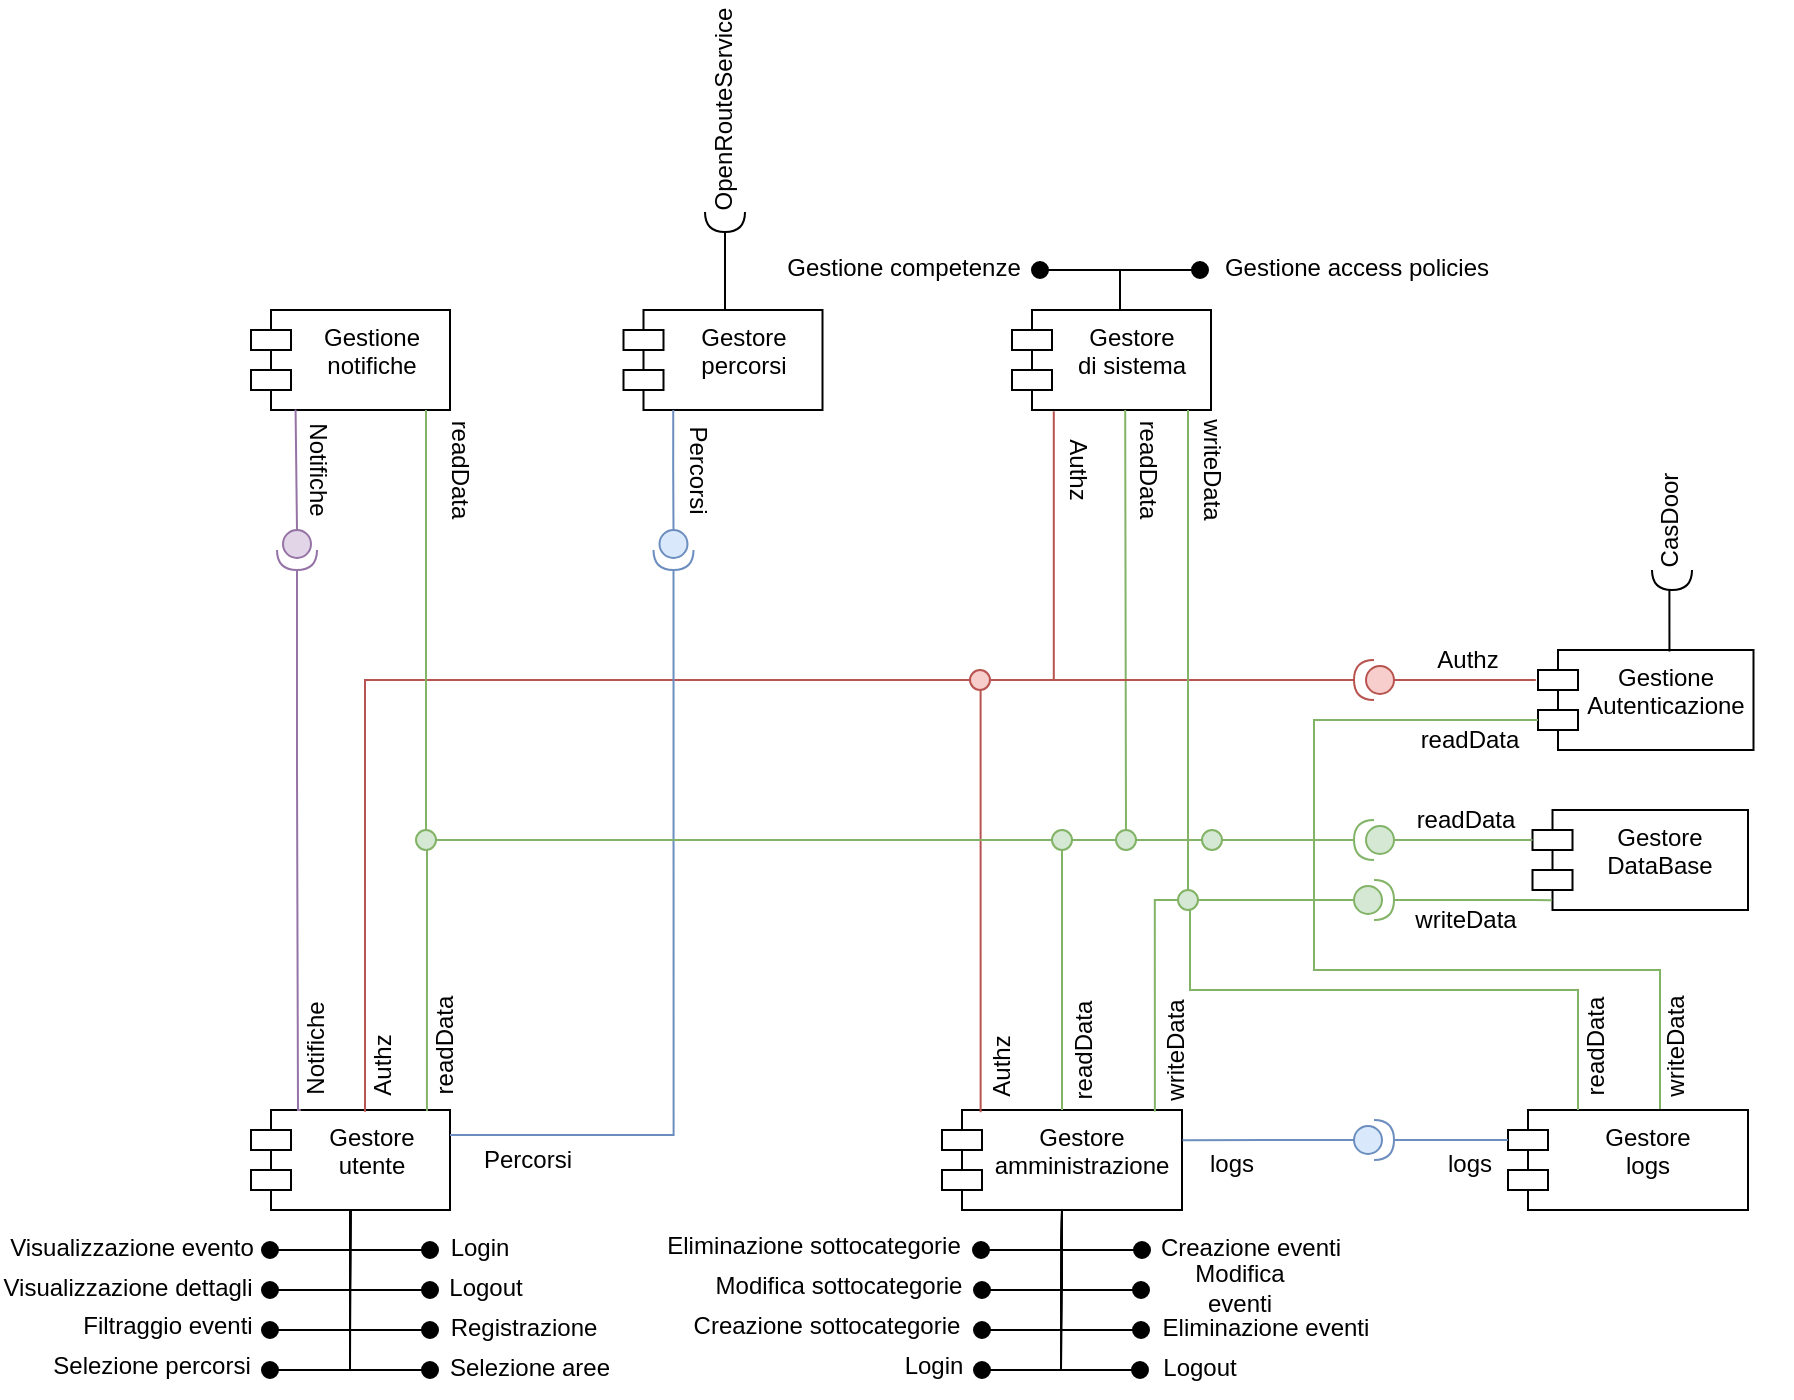 <mxfile version="24.2.5" type="device">
  <diagram name="Pagina-1" id="bZNuDVQKegFYLx4exZVK">
    <mxGraphModel dx="1396" dy="647" grid="1" gridSize="10" guides="1" tooltips="1" connect="1" arrows="1" fold="1" page="1" pageScale="1" pageWidth="827" pageHeight="1169" math="0" shadow="0">
      <root>
        <mxCell id="0" />
        <mxCell id="1" parent="0" />
        <mxCell id="vY_98w7-_kvQoHKUwf2a-1" value="Gestore utente" style="shape=module;align=left;spacingLeft=20;align=center;verticalAlign=top;whiteSpace=wrap;html=1;" parent="1" vertex="1">
          <mxGeometry x="-104.5" y="760" width="99.5" height="50" as="geometry" />
        </mxCell>
        <mxCell id="vY_98w7-_kvQoHKUwf2a-2" value="" style="html=1;verticalAlign=bottom;startArrow=oval;startFill=1;endArrow=none;startSize=8;curved=0;rounded=0;endFill=0;entryX=0.5;entryY=1;entryDx=0;entryDy=0;" parent="1" target="vY_98w7-_kvQoHKUwf2a-1" edge="1">
          <mxGeometry width="60" relative="1" as="geometry">
            <mxPoint x="-15" y="830" as="sourcePoint" />
            <mxPoint x="-118" y="261.86" as="targetPoint" />
            <Array as="points">
              <mxPoint x="-55" y="830" />
            </Array>
          </mxGeometry>
        </mxCell>
        <mxCell id="vY_98w7-_kvQoHKUwf2a-3" value="" style="html=1;verticalAlign=bottom;startArrow=oval;startFill=1;endArrow=none;startSize=8;curved=0;rounded=0;endFill=0;entryX=0.5;entryY=1;entryDx=0;entryDy=0;" parent="1" target="vY_98w7-_kvQoHKUwf2a-1" edge="1">
          <mxGeometry width="60" relative="1" as="geometry">
            <mxPoint x="-15" y="850" as="sourcePoint" />
            <mxPoint x="-55" y="820" as="targetPoint" />
            <Array as="points">
              <mxPoint x="-55" y="850" />
            </Array>
          </mxGeometry>
        </mxCell>
        <mxCell id="vY_98w7-_kvQoHKUwf2a-4" value="Login" style="text;html=1;align=center;verticalAlign=middle;whiteSpace=wrap;rounded=0;" parent="1" vertex="1">
          <mxGeometry x="-20" y="814" width="60" height="30" as="geometry" />
        </mxCell>
        <mxCell id="vY_98w7-_kvQoHKUwf2a-5" value="Logout" style="text;html=1;align=center;verticalAlign=middle;whiteSpace=wrap;rounded=0;" parent="1" vertex="1">
          <mxGeometry x="-17" y="834" width="60" height="30" as="geometry" />
        </mxCell>
        <mxCell id="vY_98w7-_kvQoHKUwf2a-6" value="Registrazione" style="text;html=1;align=center;verticalAlign=middle;whiteSpace=wrap;rounded=0;" parent="1" vertex="1">
          <mxGeometry x="-9" y="854" width="82" height="30" as="geometry" />
        </mxCell>
        <mxCell id="vY_98w7-_kvQoHKUwf2a-7" value="" style="html=1;verticalAlign=bottom;startArrow=oval;startFill=1;endArrow=none;startSize=8;curved=0;rounded=0;endFill=0;entryX=0.5;entryY=1;entryDx=0;entryDy=0;" parent="1" edge="1">
          <mxGeometry width="60" relative="1" as="geometry">
            <mxPoint x="-15" y="870" as="sourcePoint" />
            <mxPoint x="-55" y="830" as="targetPoint" />
            <Array as="points">
              <mxPoint x="-55" y="870" />
            </Array>
          </mxGeometry>
        </mxCell>
        <mxCell id="vY_98w7-_kvQoHKUwf2a-8" value="Gestione Autenticazione" style="shape=module;align=left;spacingLeft=20;align=center;verticalAlign=top;whiteSpace=wrap;html=1;" parent="1" vertex="1">
          <mxGeometry x="539" y="530" width="107.75" height="50" as="geometry" />
        </mxCell>
        <mxCell id="vY_98w7-_kvQoHKUwf2a-9" value="" style="shape=providedRequiredInterface;html=1;verticalLabelPosition=bottom;sketch=0;rotation=-180;fillColor=#f8cecc;strokeColor=#b85450;" parent="1" vertex="1">
          <mxGeometry x="447" y="535" width="20" height="20" as="geometry" />
        </mxCell>
        <mxCell id="vY_98w7-_kvQoHKUwf2a-10" value="Authz" style="text;html=1;align=center;verticalAlign=middle;whiteSpace=wrap;rounded=0;rotation=-90;" parent="1" vertex="1">
          <mxGeometry x="-68.5" y="723" width="60" height="30" as="geometry" />
        </mxCell>
        <mxCell id="vY_98w7-_kvQoHKUwf2a-11" value="Gestore&lt;div&gt;DataBase&lt;/div&gt;" style="shape=module;align=left;spacingLeft=20;align=center;verticalAlign=top;whiteSpace=wrap;html=1;" parent="1" vertex="1">
          <mxGeometry x="536.25" y="610" width="107.75" height="50" as="geometry" />
        </mxCell>
        <mxCell id="vY_98w7-_kvQoHKUwf2a-12" value="readData" style="text;html=1;align=center;verticalAlign=middle;whiteSpace=wrap;rounded=0;" parent="1" vertex="1">
          <mxGeometry x="475" y="560" width="60" height="30" as="geometry" />
        </mxCell>
        <mxCell id="vY_98w7-_kvQoHKUwf2a-13" value="" style="html=1;verticalAlign=bottom;startArrow=oval;startFill=1;endArrow=none;startSize=8;curved=0;rounded=0;endFill=0;entryX=0.5;entryY=1;entryDx=0;entryDy=0;" parent="1" edge="1">
          <mxGeometry width="60" relative="1" as="geometry">
            <mxPoint x="-95" y="830" as="sourcePoint" />
            <mxPoint x="-55" y="810" as="targetPoint" />
            <Array as="points">
              <mxPoint x="-55" y="830" />
            </Array>
          </mxGeometry>
        </mxCell>
        <mxCell id="vY_98w7-_kvQoHKUwf2a-14" value="Visualizzazione evento" style="text;html=1;align=center;verticalAlign=middle;whiteSpace=wrap;rounded=0;" parent="1" vertex="1">
          <mxGeometry x="-226" y="814" width="124" height="30" as="geometry" />
        </mxCell>
        <mxCell id="vY_98w7-_kvQoHKUwf2a-15" value="" style="html=1;verticalAlign=bottom;startArrow=oval;startFill=1;endArrow=none;startSize=8;curved=0;rounded=0;endFill=0;entryX=0.5;entryY=1;entryDx=0;entryDy=0;" parent="1" target="vY_98w7-_kvQoHKUwf2a-1" edge="1">
          <mxGeometry width="60" relative="1" as="geometry">
            <mxPoint x="-95" y="850" as="sourcePoint" />
            <mxPoint x="-55" y="830" as="targetPoint" />
            <Array as="points">
              <mxPoint x="-55" y="850" />
            </Array>
          </mxGeometry>
        </mxCell>
        <mxCell id="vY_98w7-_kvQoHKUwf2a-16" value="Visualizzazione dettagli" style="text;html=1;align=center;verticalAlign=middle;whiteSpace=wrap;rounded=0;" parent="1" vertex="1">
          <mxGeometry x="-230" y="834" width="128" height="30" as="geometry" />
        </mxCell>
        <mxCell id="vY_98w7-_kvQoHKUwf2a-17" value="" style="html=1;verticalAlign=bottom;startArrow=oval;startFill=1;endArrow=none;startSize=8;curved=0;rounded=0;endFill=0;entryX=0.5;entryY=1;entryDx=0;entryDy=0;" parent="1" target="vY_98w7-_kvQoHKUwf2a-1" edge="1">
          <mxGeometry width="60" relative="1" as="geometry">
            <mxPoint x="-95" y="870" as="sourcePoint" />
            <mxPoint x="-55" y="830" as="targetPoint" />
            <Array as="points">
              <mxPoint x="-55" y="870" />
            </Array>
          </mxGeometry>
        </mxCell>
        <mxCell id="vY_98w7-_kvQoHKUwf2a-18" value="Filtraggio eventi" style="text;html=1;align=center;verticalAlign=middle;whiteSpace=wrap;rounded=0;" parent="1" vertex="1">
          <mxGeometry x="-190" y="853" width="88" height="30" as="geometry" />
        </mxCell>
        <mxCell id="vY_98w7-_kvQoHKUwf2a-19" value="" style="html=1;verticalAlign=bottom;startArrow=oval;startFill=1;endArrow=none;startSize=8;curved=0;rounded=0;endFill=0;entryX=0.5;entryY=1;entryDx=0;entryDy=0;" parent="1" edge="1">
          <mxGeometry width="60" relative="1" as="geometry">
            <mxPoint x="-95" y="890" as="sourcePoint" />
            <mxPoint x="-55" y="830" as="targetPoint" />
            <Array as="points">
              <mxPoint x="-55" y="890" />
            </Array>
          </mxGeometry>
        </mxCell>
        <mxCell id="vY_98w7-_kvQoHKUwf2a-20" value="Selezione percorsi" style="text;html=1;align=center;verticalAlign=middle;whiteSpace=wrap;rounded=0;" parent="1" vertex="1">
          <mxGeometry x="-206.5" y="873" width="104" height="30" as="geometry" />
        </mxCell>
        <mxCell id="vY_98w7-_kvQoHKUwf2a-21" value="" style="html=1;verticalAlign=bottom;startArrow=oval;startFill=1;endArrow=none;startSize=8;curved=0;rounded=0;endFill=0;entryX=0.5;entryY=1;entryDx=0;entryDy=0;" parent="1" target="vY_98w7-_kvQoHKUwf2a-1" edge="1">
          <mxGeometry width="60" relative="1" as="geometry">
            <mxPoint x="-15" y="890" as="sourcePoint" />
            <mxPoint x="-55" y="850" as="targetPoint" />
            <Array as="points">
              <mxPoint x="-55" y="890" />
            </Array>
          </mxGeometry>
        </mxCell>
        <mxCell id="vY_98w7-_kvQoHKUwf2a-22" value="Selezione aree" style="text;html=1;align=center;verticalAlign=middle;whiteSpace=wrap;rounded=0;" parent="1" vertex="1">
          <mxGeometry x="-7" y="874" width="84" height="30" as="geometry" />
        </mxCell>
        <mxCell id="vY_98w7-_kvQoHKUwf2a-23" value="Gestore amministrazione" style="shape=module;align=left;spacingLeft=20;align=center;verticalAlign=top;whiteSpace=wrap;html=1;" parent="1" vertex="1">
          <mxGeometry x="241" y="760" width="120" height="50" as="geometry" />
        </mxCell>
        <mxCell id="vY_98w7-_kvQoHKUwf2a-24" value="" style="ellipse;whiteSpace=wrap;html=1;align=center;aspect=fixed;fillColor=none;strokeColor=none;resizable=0;perimeter=centerPerimeter;rotatable=0;allowArrows=0;points=[];outlineConnect=1;" parent="1" vertex="1">
          <mxGeometry x="655.75" y="630" width="10" height="10" as="geometry" />
        </mxCell>
        <mxCell id="vY_98w7-_kvQoHKUwf2a-25" value="writeData" style="text;html=1;align=center;verticalAlign=middle;whiteSpace=wrap;rounded=0;" parent="1" vertex="1">
          <mxGeometry x="455" y="650" width="96" height="30" as="geometry" />
        </mxCell>
        <mxCell id="vY_98w7-_kvQoHKUwf2a-26" value="&lt;div&gt;Gestione notifiche&lt;/div&gt;" style="shape=module;align=left;spacingLeft=20;align=center;verticalAlign=top;whiteSpace=wrap;html=1;" parent="1" vertex="1">
          <mxGeometry x="-104.5" y="360" width="99.5" height="50" as="geometry" />
        </mxCell>
        <mxCell id="vY_98w7-_kvQoHKUwf2a-27" value="" style="html=1;verticalAlign=bottom;startArrow=oval;startFill=1;endArrow=none;startSize=8;curved=0;rounded=0;endFill=0;entryX=0.5;entryY=1;entryDx=0;entryDy=0;" parent="1" target="vY_98w7-_kvQoHKUwf2a-23" edge="1">
          <mxGeometry width="60" relative="1" as="geometry">
            <mxPoint x="341" y="830" as="sourcePoint" />
            <mxPoint x="321" y="824" as="targetPoint" />
            <Array as="points">
              <mxPoint x="301" y="830" />
            </Array>
          </mxGeometry>
        </mxCell>
        <mxCell id="vY_98w7-_kvQoHKUwf2a-28" value="Creazione eventi" style="text;html=1;align=center;verticalAlign=middle;whiteSpace=wrap;rounded=0;" parent="1" vertex="1">
          <mxGeometry x="349" y="814" width="93" height="30" as="geometry" />
        </mxCell>
        <mxCell id="vY_98w7-_kvQoHKUwf2a-29" value="" style="html=1;verticalAlign=bottom;startArrow=oval;startFill=1;endArrow=none;startSize=8;curved=0;rounded=0;endFill=0;entryX=0.5;entryY=1;entryDx=0;entryDy=0;" parent="1" target="vY_98w7-_kvQoHKUwf2a-23" edge="1">
          <mxGeometry width="60" relative="1" as="geometry">
            <mxPoint x="340.5" y="850" as="sourcePoint" />
            <mxPoint x="300.5" y="830" as="targetPoint" />
            <Array as="points">
              <mxPoint x="300.5" y="850" />
            </Array>
          </mxGeometry>
        </mxCell>
        <mxCell id="vY_98w7-_kvQoHKUwf2a-30" value="Modifica eventi" style="text;html=1;align=center;verticalAlign=middle;whiteSpace=wrap;rounded=0;" parent="1" vertex="1">
          <mxGeometry x="349" y="834" width="82" height="30" as="geometry" />
        </mxCell>
        <mxCell id="vY_98w7-_kvQoHKUwf2a-31" value="" style="html=1;verticalAlign=bottom;startArrow=oval;startFill=1;endArrow=none;startSize=8;curved=0;rounded=0;endFill=0;" parent="1" edge="1">
          <mxGeometry width="60" relative="1" as="geometry">
            <mxPoint x="340.5" y="870" as="sourcePoint" />
            <mxPoint x="301" y="810" as="targetPoint" />
            <Array as="points">
              <mxPoint x="300.5" y="870" />
            </Array>
          </mxGeometry>
        </mxCell>
        <mxCell id="vY_98w7-_kvQoHKUwf2a-32" value="Eliminazione eventi" style="text;html=1;align=center;verticalAlign=middle;whiteSpace=wrap;rounded=0;" parent="1" vertex="1">
          <mxGeometry x="349" y="854" width="108" height="30" as="geometry" />
        </mxCell>
        <mxCell id="vY_98w7-_kvQoHKUwf2a-33" value="" style="html=1;verticalAlign=bottom;startArrow=oval;startFill=1;endArrow=none;startSize=8;curved=0;rounded=0;endFill=0;entryX=0.5;entryY=1;entryDx=0;entryDy=0;" parent="1" target="vY_98w7-_kvQoHKUwf2a-23" edge="1">
          <mxGeometry width="60" relative="1" as="geometry">
            <mxPoint x="261" y="870" as="sourcePoint" />
            <mxPoint x="301" y="810" as="targetPoint" />
            <Array as="points">
              <mxPoint x="300.5" y="870" />
            </Array>
          </mxGeometry>
        </mxCell>
        <mxCell id="vY_98w7-_kvQoHKUwf2a-34" value="Creazione sottocategorie" style="text;html=1;align=center;verticalAlign=middle;whiteSpace=wrap;rounded=0;" parent="1" vertex="1">
          <mxGeometry x="114" y="853" width="139" height="30" as="geometry" />
        </mxCell>
        <mxCell id="vY_98w7-_kvQoHKUwf2a-35" value="" style="html=1;verticalAlign=bottom;startArrow=oval;startFill=1;endArrow=none;startSize=8;curved=0;rounded=0;endFill=0;entryX=0.5;entryY=1;entryDx=0;entryDy=0;" parent="1" target="vY_98w7-_kvQoHKUwf2a-23" edge="1">
          <mxGeometry width="60" relative="1" as="geometry">
            <mxPoint x="261" y="850" as="sourcePoint" />
            <mxPoint x="311" y="820" as="targetPoint" />
            <Array as="points">
              <mxPoint x="301" y="850" />
            </Array>
          </mxGeometry>
        </mxCell>
        <mxCell id="vY_98w7-_kvQoHKUwf2a-36" value="Modifica sottocategorie" style="text;html=1;align=center;verticalAlign=middle;whiteSpace=wrap;rounded=0;" parent="1" vertex="1">
          <mxGeometry x="120" y="833" width="139" height="30" as="geometry" />
        </mxCell>
        <mxCell id="vY_98w7-_kvQoHKUwf2a-37" value="Percorsi" style="text;html=1;align=center;verticalAlign=middle;whiteSpace=wrap;rounded=0;" parent="1" vertex="1">
          <mxGeometry y="770" width="68" height="30" as="geometry" />
        </mxCell>
        <mxCell id="vY_98w7-_kvQoHKUwf2a-38" value="" style="html=1;verticalAlign=bottom;startArrow=oval;startFill=1;endArrow=none;startSize=8;curved=0;rounded=0;endFill=0;entryX=0.5;entryY=1;entryDx=0;entryDy=0;" parent="1" target="vY_98w7-_kvQoHKUwf2a-23" edge="1">
          <mxGeometry width="60" relative="1" as="geometry">
            <mxPoint x="260.5" y="830" as="sourcePoint" />
            <mxPoint x="301" y="810" as="targetPoint" />
            <Array as="points">
              <mxPoint x="300.5" y="830" />
            </Array>
          </mxGeometry>
        </mxCell>
        <mxCell id="vY_98w7-_kvQoHKUwf2a-39" value="Authz" style="text;html=1;align=center;verticalAlign=middle;whiteSpace=wrap;rounded=0;rotation=-90;" parent="1" vertex="1">
          <mxGeometry x="241" y="723" width="60" height="30" as="geometry" />
        </mxCell>
        <mxCell id="vY_98w7-_kvQoHKUwf2a-40" value="readData" style="text;html=1;align=center;verticalAlign=middle;whiteSpace=wrap;rounded=0;rotation=-90;" parent="1" vertex="1">
          <mxGeometry x="-37.5" y="713" width="60" height="30" as="geometry" />
        </mxCell>
        <mxCell id="vY_98w7-_kvQoHKUwf2a-41" value="readData" style="text;html=1;align=center;verticalAlign=middle;whiteSpace=wrap;rounded=0;rotation=-90;" parent="1" vertex="1">
          <mxGeometry x="282" y="715" width="60" height="30" as="geometry" />
        </mxCell>
        <mxCell id="vY_98w7-_kvQoHKUwf2a-42" value="Authz" style="text;html=1;align=center;verticalAlign=middle;whiteSpace=wrap;rounded=0;rotation=0;" parent="1" vertex="1">
          <mxGeometry x="474" y="520" width="60" height="30" as="geometry" />
        </mxCell>
        <mxCell id="vY_98w7-_kvQoHKUwf2a-43" value="" style="shape=providedRequiredInterface;html=1;verticalLabelPosition=bottom;sketch=0;rotation=90;fillColor=#e1d5e7;strokeColor=#9673a6;" parent="1" vertex="1">
          <mxGeometry x="-91.5" y="470" width="20" height="20" as="geometry" />
        </mxCell>
        <mxCell id="vY_98w7-_kvQoHKUwf2a-44" style="edgeStyle=orthogonalEdgeStyle;rounded=0;orthogonalLoop=1;jettySize=auto;html=1;entryX=0;entryY=0.5;entryDx=0;entryDy=0;entryPerimeter=0;endArrow=none;endFill=0;fillColor=#e1d5e7;strokeColor=#9673a6;exitX=0.224;exitY=0.995;exitDx=0;exitDy=0;exitPerimeter=0;" parent="1" source="vY_98w7-_kvQoHKUwf2a-26" edge="1">
          <mxGeometry relative="1" as="geometry">
            <Array as="points">
              <mxPoint x="-82" y="411" />
              <mxPoint x="-81" y="411" />
            </Array>
            <mxPoint x="-81.118" y="410.9" as="sourcePoint" />
            <mxPoint x="-81.5" y="470" as="targetPoint" />
          </mxGeometry>
        </mxCell>
        <mxCell id="vY_98w7-_kvQoHKUwf2a-45" style="edgeStyle=orthogonalEdgeStyle;rounded=0;orthogonalLoop=1;jettySize=auto;html=1;exitX=1;exitY=0.5;exitDx=0;exitDy=0;exitPerimeter=0;entryX=0.25;entryY=0;entryDx=0;entryDy=0;endArrow=none;endFill=0;fillColor=#e1d5e7;strokeColor=#9673a6;" parent="1" source="vY_98w7-_kvQoHKUwf2a-43" target="vY_98w7-_kvQoHKUwf2a-1" edge="1">
          <mxGeometry relative="1" as="geometry">
            <Array as="points">
              <mxPoint x="-81" y="590" />
              <mxPoint x="-81" y="590" />
              <mxPoint x="-81" y="760" />
            </Array>
          </mxGeometry>
        </mxCell>
        <mxCell id="vY_98w7-_kvQoHKUwf2a-46" value="&lt;div&gt;Notifiche&lt;/div&gt;" style="text;html=1;align=center;verticalAlign=middle;whiteSpace=wrap;rounded=0;rotation=-90;" parent="1" vertex="1">
          <mxGeometry x="-102" y="714" width="60" height="30" as="geometry" />
        </mxCell>
        <mxCell id="vY_98w7-_kvQoHKUwf2a-47" value="&lt;div&gt;Notifiche&lt;/div&gt;" style="text;html=1;align=center;verticalAlign=middle;whiteSpace=wrap;rounded=0;rotation=90;" parent="1" vertex="1">
          <mxGeometry x="-101" y="425" width="60" height="30" as="geometry" />
        </mxCell>
        <mxCell id="vY_98w7-_kvQoHKUwf2a-48" value="readData" style="text;html=1;align=center;verticalAlign=middle;whiteSpace=wrap;rounded=0;rotation=90;" parent="1" vertex="1">
          <mxGeometry x="-30" y="425" width="60" height="30" as="geometry" />
        </mxCell>
        <mxCell id="vY_98w7-_kvQoHKUwf2a-49" value="writeData" style="text;html=1;align=center;verticalAlign=middle;whiteSpace=wrap;rounded=0;rotation=-90;" parent="1" vertex="1">
          <mxGeometry x="328" y="715" width="60" height="30" as="geometry" />
        </mxCell>
        <mxCell id="vY_98w7-_kvQoHKUwf2a-50" value="readData" style="text;html=1;align=center;verticalAlign=middle;whiteSpace=wrap;rounded=0;" parent="1" vertex="1">
          <mxGeometry x="456" y="600" width="94" height="30" as="geometry" />
        </mxCell>
        <mxCell id="vY_98w7-_kvQoHKUwf2a-51" style="edgeStyle=orthogonalEdgeStyle;rounded=0;orthogonalLoop=1;jettySize=auto;html=1;exitX=1;exitY=0.5;exitDx=0;exitDy=0;exitPerimeter=0;entryX=0.5;entryY=0;entryDx=0;entryDy=0;endArrow=none;endFill=0;fillColor=#d5e8d4;strokeColor=#82b366;" parent="1" source="vY_98w7-_kvQoHKUwf2a-52" target="vY_98w7-_kvQoHKUwf2a-23" edge="1">
          <mxGeometry relative="1" as="geometry" />
        </mxCell>
        <mxCell id="zKJNEjwOh7rO1uzStmmF-22" style="edgeStyle=orthogonalEdgeStyle;rounded=0;orthogonalLoop=1;jettySize=auto;html=1;exitX=1;exitY=0.5;exitDx=0;exitDy=0;exitPerimeter=0;entryX=0.75;entryY=0;entryDx=0;entryDy=0;fillColor=#d5e8d4;strokeColor=#82b366;endArrow=none;endFill=0;" edge="1" parent="1" source="vY_98w7-_kvQoHKUwf2a-52" target="zKJNEjwOh7rO1uzStmmF-13">
          <mxGeometry relative="1" as="geometry">
            <Array as="points">
              <mxPoint x="427" y="625" />
              <mxPoint x="427" y="690" />
              <mxPoint x="600" y="690" />
              <mxPoint x="600" y="760" />
            </Array>
          </mxGeometry>
        </mxCell>
        <mxCell id="vY_98w7-_kvQoHKUwf2a-52" value="" style="shape=providedRequiredInterface;html=1;verticalLabelPosition=bottom;sketch=0;rotation=-180;fillColor=#d5e8d4;strokeColor=#82b366;" parent="1" vertex="1">
          <mxGeometry x="447" y="615" width="20" height="20" as="geometry" />
        </mxCell>
        <mxCell id="vY_98w7-_kvQoHKUwf2a-53" style="edgeStyle=orthogonalEdgeStyle;rounded=0;orthogonalLoop=1;jettySize=auto;html=1;exitX=0;exitY=0.5;exitDx=0;exitDy=0;exitPerimeter=0;entryX=0;entryY=0;entryDx=0;entryDy=15;entryPerimeter=0;endArrow=none;endFill=0;fillColor=#d5e8d4;strokeColor=#82b366;" parent="1" source="vY_98w7-_kvQoHKUwf2a-52" target="vY_98w7-_kvQoHKUwf2a-11" edge="1">
          <mxGeometry relative="1" as="geometry" />
        </mxCell>
        <mxCell id="vY_98w7-_kvQoHKUwf2a-54" style="edgeStyle=orthogonalEdgeStyle;rounded=0;orthogonalLoop=1;jettySize=auto;html=1;exitX=0;exitY=0.5;exitDx=0;exitDy=0;exitPerimeter=0;entryX=-0.01;entryY=0.299;entryDx=0;entryDy=0;entryPerimeter=0;endArrow=none;endFill=0;fillColor=#f8cecc;strokeColor=#b85450;" parent="1" source="vY_98w7-_kvQoHKUwf2a-9" target="vY_98w7-_kvQoHKUwf2a-8" edge="1">
          <mxGeometry relative="1" as="geometry" />
        </mxCell>
        <mxCell id="vY_98w7-_kvQoHKUwf2a-55" style="edgeStyle=orthogonalEdgeStyle;rounded=0;orthogonalLoop=1;jettySize=auto;html=1;exitX=1;exitY=0.5;exitDx=0;exitDy=0;exitPerimeter=0;endArrow=none;endFill=0;fillColor=#f8cecc;strokeColor=#b85450;entryX=0.573;entryY=0.018;entryDx=0;entryDy=0;entryPerimeter=0;" parent="1" source="vY_98w7-_kvQoHKUwf2a-9" target="vY_98w7-_kvQoHKUwf2a-1" edge="1">
          <mxGeometry relative="1" as="geometry">
            <mxPoint x="-140" y="720" as="targetPoint" />
          </mxGeometry>
        </mxCell>
        <mxCell id="vY_98w7-_kvQoHKUwf2a-56" style="edgeStyle=orthogonalEdgeStyle;rounded=0;orthogonalLoop=1;jettySize=auto;html=1;entryX=1;entryY=0.5;entryDx=0;entryDy=0;entryPerimeter=0;endArrow=none;endFill=0;fillColor=#d5e8d4;strokeColor=#82b366;" parent="1" target="vY_98w7-_kvQoHKUwf2a-52" edge="1">
          <mxGeometry relative="1" as="geometry">
            <mxPoint x="-17" y="410" as="sourcePoint" />
            <mxPoint x="399.0" y="625.0" as="targetPoint" />
            <Array as="points">
              <mxPoint x="-17" y="625" />
            </Array>
          </mxGeometry>
        </mxCell>
        <mxCell id="vY_98w7-_kvQoHKUwf2a-57" style="edgeStyle=orthogonalEdgeStyle;rounded=0;orthogonalLoop=1;jettySize=auto;html=1;exitX=1;exitY=0.5;exitDx=0;exitDy=0;exitPerimeter=0;entryX=0.161;entryY=0.023;entryDx=0;entryDy=0;entryPerimeter=0;endArrow=none;endFill=0;fillColor=#f8cecc;strokeColor=#b85450;" parent="1" source="vY_98w7-_kvQoHKUwf2a-9" target="vY_98w7-_kvQoHKUwf2a-23" edge="1">
          <mxGeometry relative="1" as="geometry" />
        </mxCell>
        <mxCell id="vY_98w7-_kvQoHKUwf2a-58" value="" style="shape=providedRequiredInterface;html=1;verticalLabelPosition=bottom;sketch=0;rotation=0;fillColor=#d5e8d4;strokeColor=#82b366;" parent="1" vertex="1">
          <mxGeometry x="447" y="645" width="20" height="20" as="geometry" />
        </mxCell>
        <mxCell id="vY_98w7-_kvQoHKUwf2a-59" style="edgeStyle=orthogonalEdgeStyle;rounded=0;orthogonalLoop=1;jettySize=auto;html=1;exitX=1;exitY=0.5;exitDx=0;exitDy=0;exitPerimeter=0;entryX=0.091;entryY=0.902;entryDx=0;entryDy=0;entryPerimeter=0;endArrow=none;endFill=0;fillColor=#d5e8d4;strokeColor=#82b366;" parent="1" source="vY_98w7-_kvQoHKUwf2a-58" target="vY_98w7-_kvQoHKUwf2a-11" edge="1">
          <mxGeometry relative="1" as="geometry">
            <mxPoint x="536" y="645" as="targetPoint" />
            <Array as="points">
              <mxPoint x="536" y="655" />
            </Array>
          </mxGeometry>
        </mxCell>
        <mxCell id="vY_98w7-_kvQoHKUwf2a-60" style="edgeStyle=orthogonalEdgeStyle;rounded=0;orthogonalLoop=1;jettySize=auto;html=1;exitX=0;exitY=0.5;exitDx=0;exitDy=0;exitPerimeter=0;entryX=0.887;entryY=0.016;entryDx=0;entryDy=0;entryPerimeter=0;endArrow=none;endFill=0;fillColor=#d5e8d4;strokeColor=#82b366;" parent="1" source="vY_98w7-_kvQoHKUwf2a-58" target="vY_98w7-_kvQoHKUwf2a-23" edge="1">
          <mxGeometry relative="1" as="geometry" />
        </mxCell>
        <mxCell id="vY_98w7-_kvQoHKUwf2a-61" value="Gestore percorsi" style="shape=module;align=left;spacingLeft=20;align=center;verticalAlign=top;whiteSpace=wrap;html=1;" parent="1" vertex="1">
          <mxGeometry x="81.75" y="360" width="99.5" height="50" as="geometry" />
        </mxCell>
        <mxCell id="vY_98w7-_kvQoHKUwf2a-62" style="edgeStyle=orthogonalEdgeStyle;rounded=0;orthogonalLoop=1;jettySize=auto;html=1;exitX=1;exitY=0.5;exitDx=0;exitDy=0;exitPerimeter=0;entryX=1;entryY=0.25;entryDx=0;entryDy=0;endArrow=none;endFill=0;fillColor=#dae8fc;strokeColor=#6c8ebf;" parent="1" source="vY_98w7-_kvQoHKUwf2a-63" target="vY_98w7-_kvQoHKUwf2a-1" edge="1">
          <mxGeometry relative="1" as="geometry">
            <Array as="points">
              <mxPoint x="107" y="773" />
            </Array>
          </mxGeometry>
        </mxCell>
        <mxCell id="vY_98w7-_kvQoHKUwf2a-63" value="" style="shape=providedRequiredInterface;html=1;verticalLabelPosition=bottom;sketch=0;rotation=90;fillColor=#dae8fc;strokeColor=#6c8ebf;" parent="1" vertex="1">
          <mxGeometry x="96.75" y="470" width="20" height="20" as="geometry" />
        </mxCell>
        <mxCell id="vY_98w7-_kvQoHKUwf2a-64" style="edgeStyle=orthogonalEdgeStyle;rounded=0;orthogonalLoop=1;jettySize=auto;html=1;exitX=0.25;exitY=1;exitDx=0;exitDy=0;entryX=0;entryY=0.5;entryDx=0;entryDy=0;entryPerimeter=0;endArrow=none;endFill=0;fillColor=#dae8fc;strokeColor=#6c8ebf;" parent="1" source="vY_98w7-_kvQoHKUwf2a-61" target="vY_98w7-_kvQoHKUwf2a-63" edge="1">
          <mxGeometry relative="1" as="geometry" />
        </mxCell>
        <mxCell id="vY_98w7-_kvQoHKUwf2a-65" value="Eliminazione sottocategorie" style="text;html=1;align=center;verticalAlign=middle;whiteSpace=wrap;rounded=0;" parent="1" vertex="1">
          <mxGeometry x="100" y="813" width="154" height="30" as="geometry" />
        </mxCell>
        <mxCell id="vY_98w7-_kvQoHKUwf2a-66" value="Percorsi" style="text;html=1;align=center;verticalAlign=middle;whiteSpace=wrap;rounded=0;rotation=90;" parent="1" vertex="1">
          <mxGeometry x="84.75" y="425" width="68" height="30" as="geometry" />
        </mxCell>
        <mxCell id="vY_98w7-_kvQoHKUwf2a-71" value="CasDoor" style="text;html=1;align=center;verticalAlign=middle;whiteSpace=wrap;rounded=0;rotation=-90;" parent="1" vertex="1">
          <mxGeometry x="575" y="450" width="60" height="30" as="geometry" />
        </mxCell>
        <mxCell id="vY_98w7-_kvQoHKUwf2a-72" value="" style="shape=requiredInterface;html=1;verticalLabelPosition=bottom;sketch=0;rotation=90;" parent="1" vertex="1">
          <mxGeometry x="127.5" y="306" width="10" height="20" as="geometry" />
        </mxCell>
        <mxCell id="vY_98w7-_kvQoHKUwf2a-73" value="OpenRouteService" style="text;html=1;align=center;verticalAlign=middle;whiteSpace=wrap;rounded=0;rotation=-90;" parent="1" vertex="1">
          <mxGeometry x="77" y="245" width="109" height="29" as="geometry" />
        </mxCell>
        <mxCell id="vY_98w7-_kvQoHKUwf2a-74" style="edgeStyle=orthogonalEdgeStyle;rounded=0;orthogonalLoop=1;jettySize=auto;html=1;exitX=0.5;exitY=0;exitDx=0;exitDy=0;entryX=1;entryY=0.5;entryDx=0;entryDy=0;entryPerimeter=0;endArrow=none;endFill=0;" parent="1" source="vY_98w7-_kvQoHKUwf2a-61" target="vY_98w7-_kvQoHKUwf2a-72" edge="1">
          <mxGeometry relative="1" as="geometry" />
        </mxCell>
        <mxCell id="vY_98w7-_kvQoHKUwf2a-75" style="edgeStyle=orthogonalEdgeStyle;rounded=0;orthogonalLoop=1;jettySize=auto;html=1;exitX=0;exitY=0;exitDx=0;exitDy=35;exitPerimeter=0;entryX=1;entryY=0.5;entryDx=0;entryDy=0;entryPerimeter=0;endArrow=none;endFill=0;fillColor=#d5e8d4;strokeColor=#82b366;" parent="1" source="vY_98w7-_kvQoHKUwf2a-8" target="vY_98w7-_kvQoHKUwf2a-52" edge="1">
          <mxGeometry relative="1" as="geometry" />
        </mxCell>
        <mxCell id="vY_98w7-_kvQoHKUwf2a-76" value="" style="shape=requiredInterface;html=1;verticalLabelPosition=bottom;sketch=0;rotation=90;" parent="1" vertex="1">
          <mxGeometry x="601" y="485" width="10" height="20" as="geometry" />
        </mxCell>
        <mxCell id="vY_98w7-_kvQoHKUwf2a-77" style="edgeStyle=orthogonalEdgeStyle;rounded=0;orthogonalLoop=1;jettySize=auto;html=1;exitX=1;exitY=0.5;exitDx=0;exitDy=0;exitPerimeter=0;entryX=0.61;entryY=0.014;entryDx=0;entryDy=0;entryPerimeter=0;endArrow=none;endFill=0;" parent="1" source="vY_98w7-_kvQoHKUwf2a-76" target="vY_98w7-_kvQoHKUwf2a-8" edge="1">
          <mxGeometry relative="1" as="geometry" />
        </mxCell>
        <mxCell id="BJdEKhWwsXjZd2oWK2sM-1" value="" style="html=1;verticalAlign=bottom;startArrow=oval;startFill=1;endArrow=none;startSize=8;curved=0;rounded=0;endFill=0;entryX=0.5;entryY=1;entryDx=0;entryDy=0;" parent="1" target="vY_98w7-_kvQoHKUwf2a-23" edge="1">
          <mxGeometry width="60" relative="1" as="geometry">
            <mxPoint x="261" y="890" as="sourcePoint" />
            <mxPoint x="301" y="830" as="targetPoint" />
            <Array as="points">
              <mxPoint x="300.5" y="890" />
            </Array>
          </mxGeometry>
        </mxCell>
        <mxCell id="BJdEKhWwsXjZd2oWK2sM-2" value="" style="html=1;verticalAlign=bottom;startArrow=oval;startFill=1;endArrow=none;startSize=8;curved=0;rounded=0;endFill=0;entryX=0.5;entryY=1;entryDx=0;entryDy=0;" parent="1" target="vY_98w7-_kvQoHKUwf2a-23" edge="1">
          <mxGeometry width="60" relative="1" as="geometry">
            <mxPoint x="340" y="890" as="sourcePoint" />
            <mxPoint x="301" y="830" as="targetPoint" />
            <Array as="points">
              <mxPoint x="300.5" y="890" />
            </Array>
          </mxGeometry>
        </mxCell>
        <mxCell id="BJdEKhWwsXjZd2oWK2sM-3" value="Login" style="text;html=1;align=center;verticalAlign=middle;whiteSpace=wrap;rounded=0;" parent="1" vertex="1">
          <mxGeometry x="217" y="873" width="40" height="30" as="geometry" />
        </mxCell>
        <mxCell id="BJdEKhWwsXjZd2oWK2sM-4" value="Logout" style="text;html=1;align=center;verticalAlign=middle;whiteSpace=wrap;rounded=0;" parent="1" vertex="1">
          <mxGeometry x="340" y="874" width="60" height="30" as="geometry" />
        </mxCell>
        <mxCell id="bgRyU9uftjAcLCPm4j8X-1" value="Gestore&lt;br&gt;di sistema" style="shape=module;align=left;spacingLeft=20;align=center;verticalAlign=top;whiteSpace=wrap;html=1;" parent="1" vertex="1">
          <mxGeometry x="276" y="360" width="99.5" height="50" as="geometry" />
        </mxCell>
        <mxCell id="bgRyU9uftjAcLCPm4j8X-4" value="readData" style="text;html=1;align=center;verticalAlign=middle;whiteSpace=wrap;rounded=0;rotation=90;" parent="1" vertex="1">
          <mxGeometry x="310" y="425" width="68" height="30" as="geometry" />
        </mxCell>
        <mxCell id="bgRyU9uftjAcLCPm4j8X-6" style="edgeStyle=orthogonalEdgeStyle;rounded=0;orthogonalLoop=1;jettySize=auto;html=1;exitX=0.75;exitY=1;exitDx=0;exitDy=0;entryX=1;entryY=0.5;entryDx=0;entryDy=0;entryPerimeter=0;endArrow=none;endFill=0;fillColor=#d5e8d4;strokeColor=#82b366;" parent="1" target="vY_98w7-_kvQoHKUwf2a-52" edge="1">
          <mxGeometry relative="1" as="geometry">
            <mxPoint x="332.625" y="410" as="sourcePoint" />
            <mxPoint x="333" y="470" as="targetPoint" />
            <Array as="points">
              <mxPoint x="333" y="411" />
              <mxPoint x="333" y="625" />
            </Array>
          </mxGeometry>
        </mxCell>
        <mxCell id="bgRyU9uftjAcLCPm4j8X-9" style="edgeStyle=orthogonalEdgeStyle;rounded=0;orthogonalLoop=1;jettySize=auto;html=1;exitX=0.75;exitY=1;exitDx=0;exitDy=0;entryX=0;entryY=0.5;entryDx=0;entryDy=0;entryPerimeter=0;endArrow=none;endFill=0;fillColor=#d5e8d4;strokeColor=#82b366;" parent="1" target="vY_98w7-_kvQoHKUwf2a-58" edge="1">
          <mxGeometry relative="1" as="geometry">
            <mxPoint x="366.178" y="659.501" as="sourcePoint" />
            <mxPoint x="364" y="470" as="targetPoint" />
            <Array as="points">
              <mxPoint x="364" y="655" />
            </Array>
          </mxGeometry>
        </mxCell>
        <mxCell id="bgRyU9uftjAcLCPm4j8X-10" value="writeData" style="text;html=1;align=center;verticalAlign=middle;whiteSpace=wrap;rounded=0;rotation=90;" parent="1" vertex="1">
          <mxGeometry x="342" y="425" width="68" height="30" as="geometry" />
        </mxCell>
        <mxCell id="bgRyU9uftjAcLCPm4j8X-12" value="&lt;div&gt;Authz&lt;/div&gt;" style="text;html=1;align=center;verticalAlign=middle;whiteSpace=wrap;rounded=0;rotation=90;" parent="1" vertex="1">
          <mxGeometry x="279" y="425" width="60" height="30" as="geometry" />
        </mxCell>
        <mxCell id="bgRyU9uftjAcLCPm4j8X-13" style="edgeStyle=orthogonalEdgeStyle;rounded=0;orthogonalLoop=1;jettySize=auto;html=1;exitX=0.21;exitY=1.013;exitDx=0;exitDy=0;exitPerimeter=0;entryX=1;entryY=0.5;entryDx=0;entryDy=0;entryPerimeter=0;endArrow=none;endFill=0;fillColor=#f8cecc;strokeColor=#b85450;" parent="1" source="bgRyU9uftjAcLCPm4j8X-1" target="vY_98w7-_kvQoHKUwf2a-9" edge="1">
          <mxGeometry relative="1" as="geometry">
            <mxPoint x="301" y="490" as="sourcePoint" />
          </mxGeometry>
        </mxCell>
        <mxCell id="bgRyU9uftjAcLCPm4j8X-25" value="" style="edgeStyle=orthogonalEdgeStyle;rounded=0;orthogonalLoop=1;jettySize=auto;html=1;exitX=0.75;exitY=1;exitDx=0;exitDy=0;entryX=0;entryY=0.5;entryDx=0;entryDy=0;entryPerimeter=0;endArrow=none;endFill=0;fillColor=#d5e8d4;strokeColor=#82b366;" parent="1" edge="1">
          <mxGeometry relative="1" as="geometry">
            <mxPoint x="364" y="410" as="sourcePoint" />
            <mxPoint x="359" y="655" as="targetPoint" />
            <Array as="points">
              <mxPoint x="364" y="655" />
            </Array>
          </mxGeometry>
        </mxCell>
        <mxCell id="bgRyU9uftjAcLCPm4j8X-32" value="" style="ellipse;whiteSpace=wrap;html=1;aspect=fixed;movable=1;resizable=1;rotatable=1;deletable=1;editable=1;locked=0;connectable=1;points=[];fillColor=#f8cecc;strokeColor=#b85450;" parent="1" vertex="1">
          <mxGeometry x="255" y="540" width="10" height="10" as="geometry" />
        </mxCell>
        <mxCell id="bgRyU9uftjAcLCPm4j8X-37" value="" style="html=1;verticalAlign=bottom;startArrow=oval;startFill=1;endArrow=none;startSize=8;curved=0;rounded=0;endFill=0;" parent="1" edge="1">
          <mxGeometry width="60" relative="1" as="geometry">
            <mxPoint x="370" y="340" as="sourcePoint" />
            <mxPoint x="330" y="360" as="targetPoint" />
            <Array as="points">
              <mxPoint x="330" y="340" />
            </Array>
          </mxGeometry>
        </mxCell>
        <mxCell id="bgRyU9uftjAcLCPm4j8X-38" value="Gestione access policies" style="text;html=1;align=center;verticalAlign=middle;whiteSpace=wrap;rounded=0;" parent="1" vertex="1">
          <mxGeometry x="378" y="324" width="141" height="30" as="geometry" />
        </mxCell>
        <mxCell id="bgRyU9uftjAcLCPm4j8X-40" value="" style="html=1;verticalAlign=bottom;startArrow=oval;startFill=1;endArrow=none;startSize=8;curved=0;rounded=0;endFill=0;" parent="1" edge="1">
          <mxGeometry width="60" relative="1" as="geometry">
            <mxPoint x="290" y="340" as="sourcePoint" />
            <mxPoint x="330" y="360" as="targetPoint" />
            <Array as="points">
              <mxPoint x="330" y="340" />
            </Array>
          </mxGeometry>
        </mxCell>
        <mxCell id="bgRyU9uftjAcLCPm4j8X-41" value="Gestione competenze" style="text;html=1;align=center;verticalAlign=middle;whiteSpace=wrap;rounded=0;" parent="1" vertex="1">
          <mxGeometry x="160.5" y="324" width="121.5" height="30" as="geometry" />
        </mxCell>
        <mxCell id="zKJNEjwOh7rO1uzStmmF-6" style="edgeStyle=orthogonalEdgeStyle;rounded=0;orthogonalLoop=1;jettySize=auto;html=1;exitX=1;exitY=0.5;exitDx=0;exitDy=0;exitPerimeter=0;entryX=0.884;entryY=0.009;entryDx=0;entryDy=0;entryPerimeter=0;endArrow=none;endFill=0;fillColor=#d5e8d4;strokeColor=#82b366;" edge="1" parent="1" source="vY_98w7-_kvQoHKUwf2a-52" target="vY_98w7-_kvQoHKUwf2a-1">
          <mxGeometry relative="1" as="geometry" />
        </mxCell>
        <mxCell id="zKJNEjwOh7rO1uzStmmF-7" value="" style="ellipse;whiteSpace=wrap;html=1;aspect=fixed;movable=1;resizable=1;rotatable=1;deletable=1;editable=1;locked=0;connectable=1;points=[];fillColor=#d5e8d4;strokeColor=#82b366;" vertex="1" parent="1">
          <mxGeometry x="-22" y="620" width="10" height="10" as="geometry" />
        </mxCell>
        <mxCell id="zKJNEjwOh7rO1uzStmmF-9" value="" style="ellipse;whiteSpace=wrap;html=1;aspect=fixed;movable=1;resizable=1;rotatable=1;deletable=1;editable=1;locked=0;connectable=1;points=[];fillColor=#d5e8d4;strokeColor=#82b366;" vertex="1" parent="1">
          <mxGeometry x="296" y="620" width="10" height="10" as="geometry" />
        </mxCell>
        <mxCell id="zKJNEjwOh7rO1uzStmmF-10" value="" style="ellipse;whiteSpace=wrap;html=1;aspect=fixed;movable=1;resizable=1;rotatable=1;deletable=1;editable=1;locked=0;connectable=1;points=[];fillColor=#d5e8d4;strokeColor=#82b366;" vertex="1" parent="1">
          <mxGeometry x="328" y="620" width="10" height="10" as="geometry" />
        </mxCell>
        <mxCell id="zKJNEjwOh7rO1uzStmmF-11" value="" style="ellipse;whiteSpace=wrap;html=1;aspect=fixed;movable=1;resizable=1;rotatable=1;deletable=1;editable=1;locked=0;connectable=1;points=[];fillColor=#d5e8d4;strokeColor=#82b366;" vertex="1" parent="1">
          <mxGeometry x="371" y="620" width="10" height="10" as="geometry" />
        </mxCell>
        <mxCell id="zKJNEjwOh7rO1uzStmmF-13" value="Gestore&lt;br&gt;logs" style="shape=module;align=left;spacingLeft=20;align=center;verticalAlign=top;whiteSpace=wrap;html=1;" vertex="1" parent="1">
          <mxGeometry x="524" y="760" width="120" height="50" as="geometry" />
        </mxCell>
        <mxCell id="zKJNEjwOh7rO1uzStmmF-16" value="logs" style="text;html=1;align=center;verticalAlign=middle;whiteSpace=wrap;rounded=0;" vertex="1" parent="1">
          <mxGeometry x="362" y="772" width="48" height="30" as="geometry" />
        </mxCell>
        <mxCell id="zKJNEjwOh7rO1uzStmmF-19" style="edgeStyle=orthogonalEdgeStyle;rounded=0;orthogonalLoop=1;jettySize=auto;html=1;exitX=0;exitY=0.5;exitDx=0;exitDy=0;exitPerimeter=0;entryX=1.002;entryY=0.302;entryDx=0;entryDy=0;entryPerimeter=0;endArrow=none;endFill=0;fillColor=#dae8fc;strokeColor=#6c8ebf;" edge="1" parent="1" source="zKJNEjwOh7rO1uzStmmF-17" target="vY_98w7-_kvQoHKUwf2a-23">
          <mxGeometry relative="1" as="geometry">
            <mxPoint x="380" y="775" as="targetPoint" />
          </mxGeometry>
        </mxCell>
        <mxCell id="zKJNEjwOh7rO1uzStmmF-17" value="" style="shape=providedRequiredInterface;html=1;verticalLabelPosition=bottom;sketch=0;rotation=0;fillColor=#dae8fc;strokeColor=#6c8ebf;" vertex="1" parent="1">
          <mxGeometry x="447" y="765" width="20" height="20" as="geometry" />
        </mxCell>
        <mxCell id="zKJNEjwOh7rO1uzStmmF-18" style="edgeStyle=orthogonalEdgeStyle;rounded=0;orthogonalLoop=1;jettySize=auto;html=1;exitX=1;exitY=0.5;exitDx=0;exitDy=0;exitPerimeter=0;entryX=0;entryY=0;entryDx=0;entryDy=15;entryPerimeter=0;endArrow=none;endFill=0;fillColor=#dae8fc;strokeColor=#6c8ebf;" edge="1" parent="1" source="zKJNEjwOh7rO1uzStmmF-17" target="zKJNEjwOh7rO1uzStmmF-13">
          <mxGeometry relative="1" as="geometry">
            <mxPoint x="524" y="775" as="targetPoint" />
            <Array as="points" />
          </mxGeometry>
        </mxCell>
        <mxCell id="zKJNEjwOh7rO1uzStmmF-20" value="logs" style="text;html=1;align=center;verticalAlign=middle;whiteSpace=wrap;rounded=0;" vertex="1" parent="1">
          <mxGeometry x="481" y="772" width="48" height="30" as="geometry" />
        </mxCell>
        <mxCell id="zKJNEjwOh7rO1uzStmmF-21" style="edgeStyle=orthogonalEdgeStyle;rounded=0;orthogonalLoop=1;jettySize=auto;html=1;exitX=0.25;exitY=0;exitDx=0;exitDy=0;entryX=0;entryY=0.5;entryDx=0;entryDy=0;entryPerimeter=0;fillColor=#d5e8d4;strokeColor=#82b366;endArrow=none;endFill=0;" edge="1" parent="1" target="vY_98w7-_kvQoHKUwf2a-58">
          <mxGeometry relative="1" as="geometry">
            <mxPoint x="559" y="760" as="sourcePoint" />
            <mxPoint x="452" y="655" as="targetPoint" />
            <Array as="points">
              <mxPoint x="559" y="700" />
              <mxPoint x="365" y="700" />
              <mxPoint x="365" y="655" />
            </Array>
          </mxGeometry>
        </mxCell>
        <mxCell id="zKJNEjwOh7rO1uzStmmF-23" value="" style="ellipse;whiteSpace=wrap;html=1;aspect=fixed;movable=1;resizable=1;rotatable=1;deletable=1;editable=1;locked=0;connectable=1;points=[];fillColor=#d5e8d4;strokeColor=#82b366;" vertex="1" parent="1">
          <mxGeometry x="359" y="650" width="10" height="10" as="geometry" />
        </mxCell>
        <mxCell id="zKJNEjwOh7rO1uzStmmF-24" value="readData" style="text;html=1;align=center;verticalAlign=middle;whiteSpace=wrap;rounded=0;rotation=-90;" vertex="1" parent="1">
          <mxGeometry x="538" y="713" width="60" height="30" as="geometry" />
        </mxCell>
        <mxCell id="zKJNEjwOh7rO1uzStmmF-25" value="writeData" style="text;html=1;align=center;verticalAlign=middle;whiteSpace=wrap;rounded=0;rotation=-90;" vertex="1" parent="1">
          <mxGeometry x="578" y="713" width="60" height="30" as="geometry" />
        </mxCell>
      </root>
    </mxGraphModel>
  </diagram>
</mxfile>
